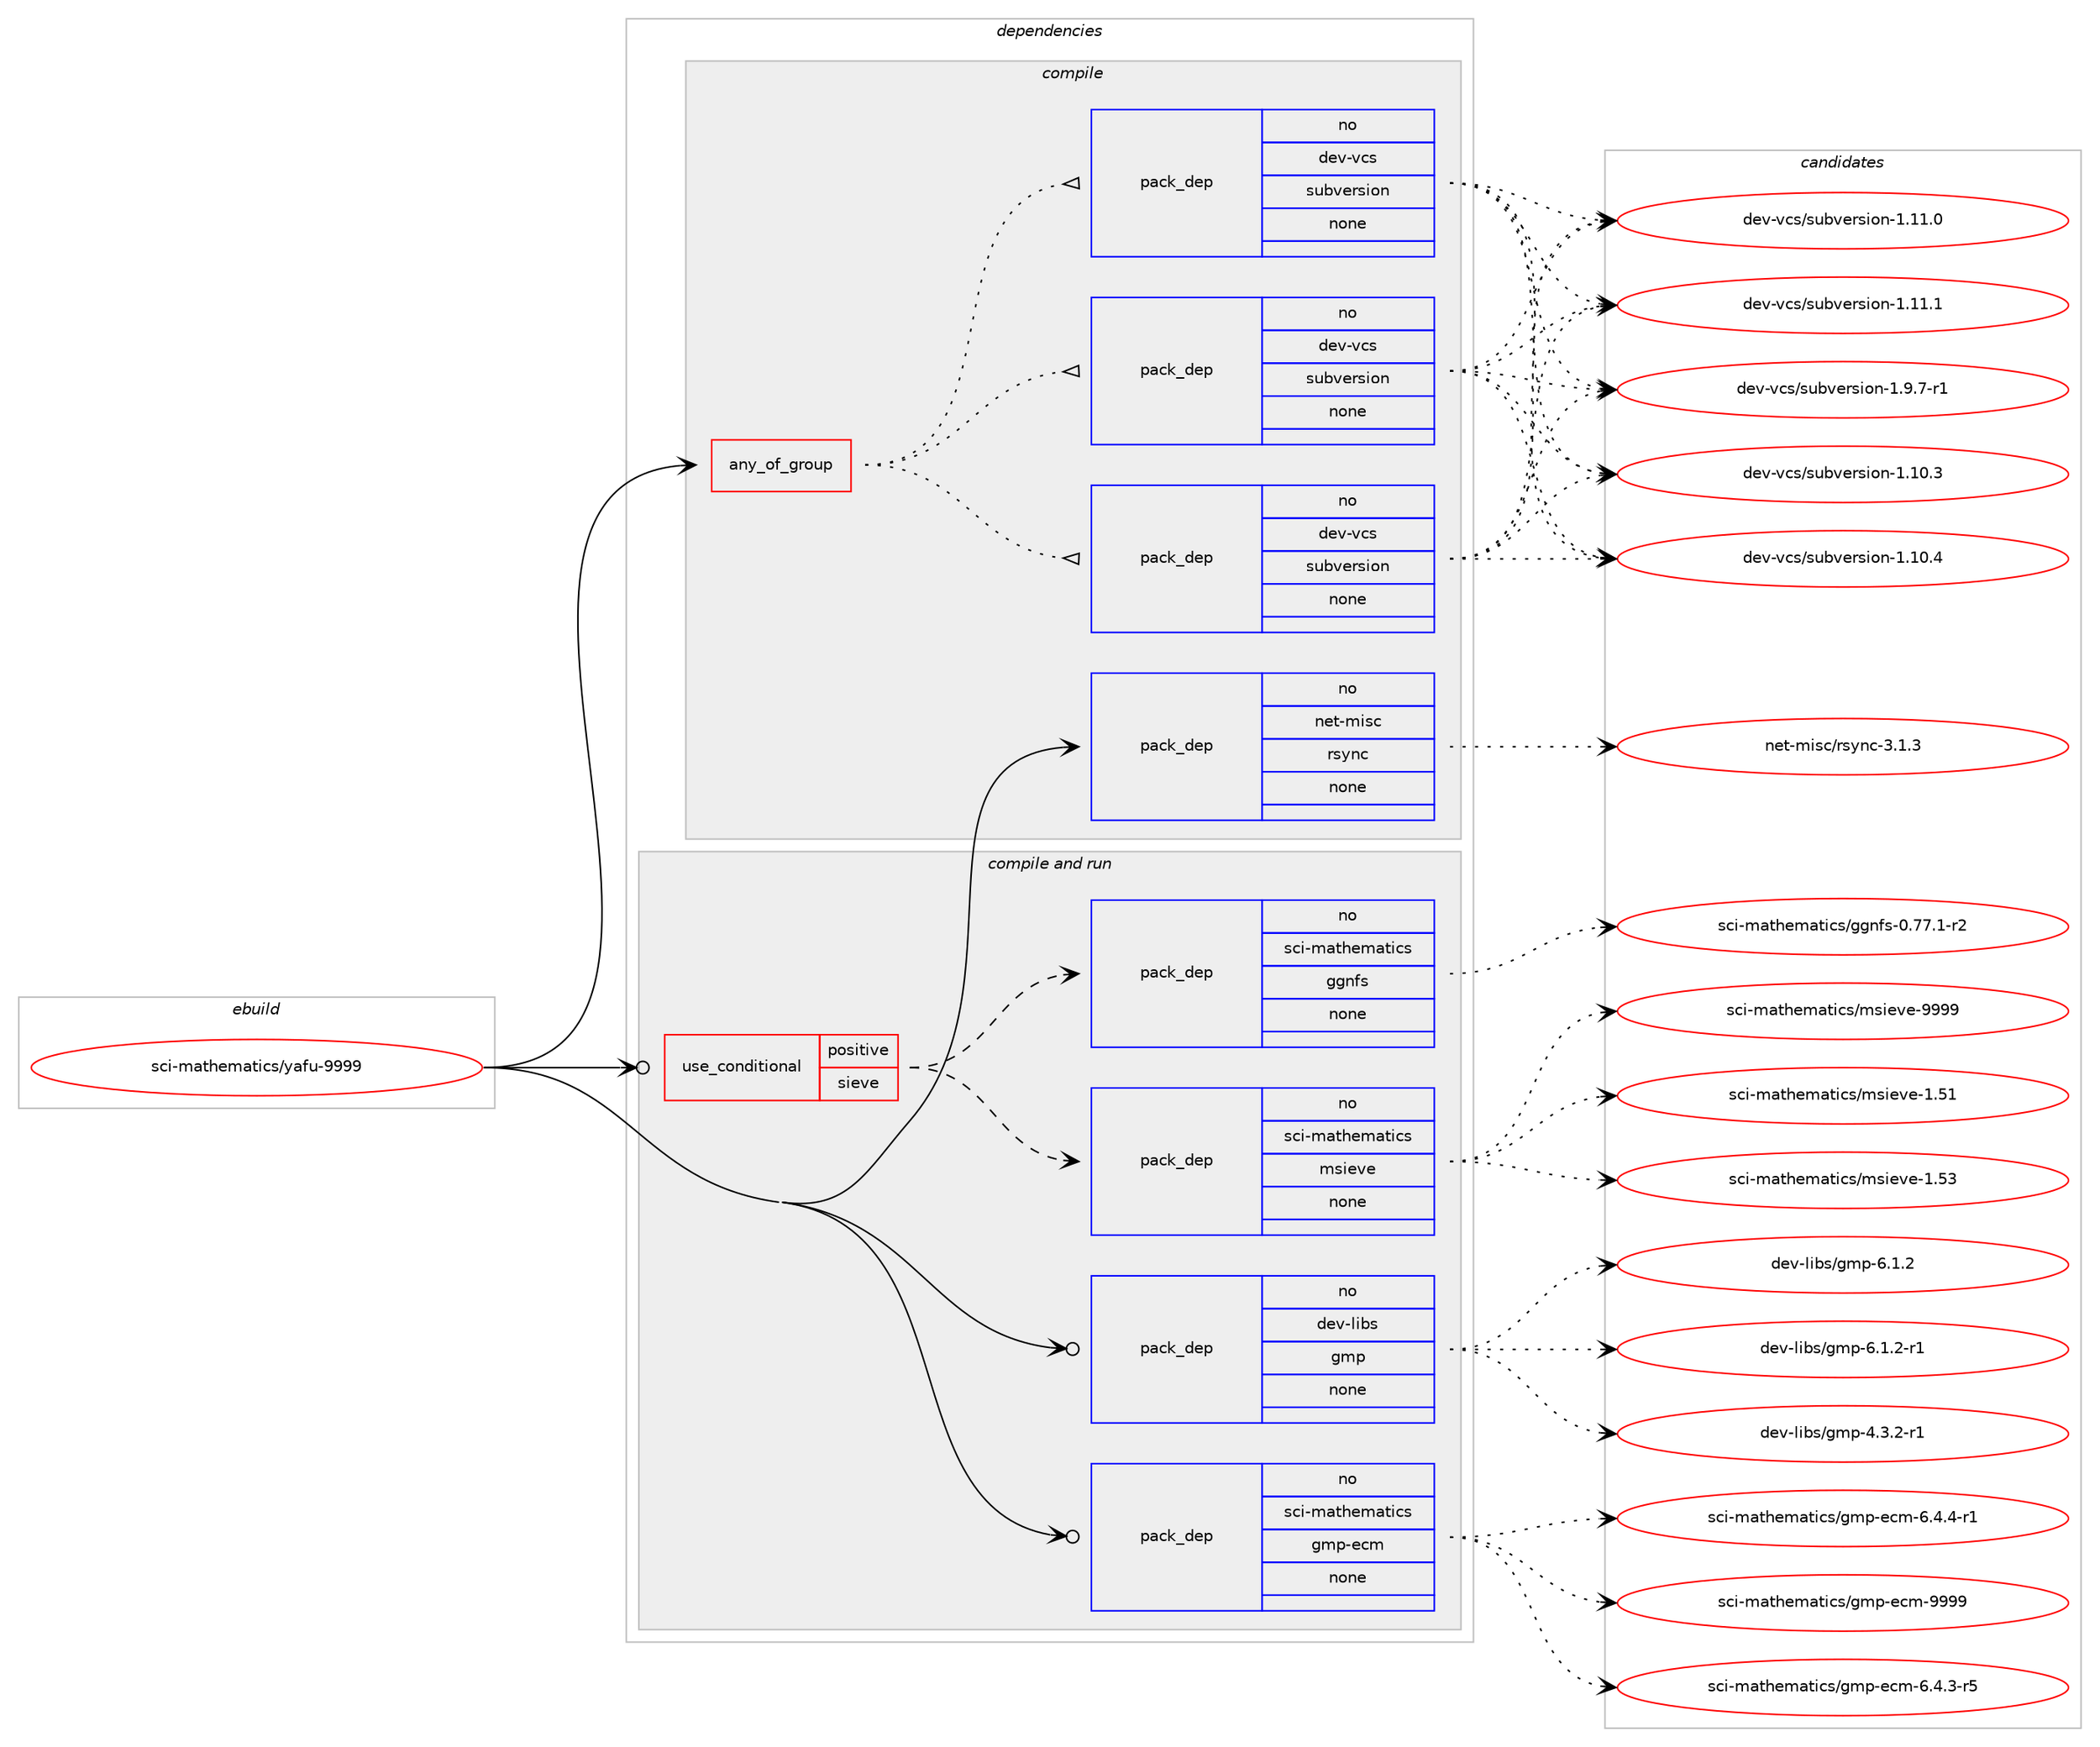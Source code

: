 digraph prolog {

# *************
# Graph options
# *************

newrank=true;
concentrate=true;
compound=true;
graph [rankdir=LR,fontname=Helvetica,fontsize=10,ranksep=1.5];#, ranksep=2.5, nodesep=0.2];
edge  [arrowhead=vee];
node  [fontname=Helvetica,fontsize=10];

# **********
# The ebuild
# **********

subgraph cluster_leftcol {
color=gray;
rank=same;
label=<<i>ebuild</i>>;
id [label="sci-mathematics/yafu-9999", color=red, width=4, href="../sci-mathematics/yafu-9999.svg"];
}

# ****************
# The dependencies
# ****************

subgraph cluster_midcol {
color=gray;
label=<<i>dependencies</i>>;
subgraph cluster_compile {
fillcolor="#eeeeee";
style=filled;
label=<<i>compile</i>>;
subgraph any27008 {
dependency1699522 [label=<<TABLE BORDER="0" CELLBORDER="1" CELLSPACING="0" CELLPADDING="4"><TR><TD CELLPADDING="10">any_of_group</TD></TR></TABLE>>, shape=none, color=red];subgraph pack1216834 {
dependency1699523 [label=<<TABLE BORDER="0" CELLBORDER="1" CELLSPACING="0" CELLPADDING="4" WIDTH="220"><TR><TD ROWSPAN="6" CELLPADDING="30">pack_dep</TD></TR><TR><TD WIDTH="110">no</TD></TR><TR><TD>dev-vcs</TD></TR><TR><TD>subversion</TD></TR><TR><TD>none</TD></TR><TR><TD></TD></TR></TABLE>>, shape=none, color=blue];
}
dependency1699522:e -> dependency1699523:w [weight=20,style="dotted",arrowhead="oinv"];
subgraph pack1216835 {
dependency1699524 [label=<<TABLE BORDER="0" CELLBORDER="1" CELLSPACING="0" CELLPADDING="4" WIDTH="220"><TR><TD ROWSPAN="6" CELLPADDING="30">pack_dep</TD></TR><TR><TD WIDTH="110">no</TD></TR><TR><TD>dev-vcs</TD></TR><TR><TD>subversion</TD></TR><TR><TD>none</TD></TR><TR><TD></TD></TR></TABLE>>, shape=none, color=blue];
}
dependency1699522:e -> dependency1699524:w [weight=20,style="dotted",arrowhead="oinv"];
subgraph pack1216836 {
dependency1699525 [label=<<TABLE BORDER="0" CELLBORDER="1" CELLSPACING="0" CELLPADDING="4" WIDTH="220"><TR><TD ROWSPAN="6" CELLPADDING="30">pack_dep</TD></TR><TR><TD WIDTH="110">no</TD></TR><TR><TD>dev-vcs</TD></TR><TR><TD>subversion</TD></TR><TR><TD>none</TD></TR><TR><TD></TD></TR></TABLE>>, shape=none, color=blue];
}
dependency1699522:e -> dependency1699525:w [weight=20,style="dotted",arrowhead="oinv"];
}
id:e -> dependency1699522:w [weight=20,style="solid",arrowhead="vee"];
subgraph pack1216837 {
dependency1699526 [label=<<TABLE BORDER="0" CELLBORDER="1" CELLSPACING="0" CELLPADDING="4" WIDTH="220"><TR><TD ROWSPAN="6" CELLPADDING="30">pack_dep</TD></TR><TR><TD WIDTH="110">no</TD></TR><TR><TD>net-misc</TD></TR><TR><TD>rsync</TD></TR><TR><TD>none</TD></TR><TR><TD></TD></TR></TABLE>>, shape=none, color=blue];
}
id:e -> dependency1699526:w [weight=20,style="solid",arrowhead="vee"];
}
subgraph cluster_compileandrun {
fillcolor="#eeeeee";
style=filled;
label=<<i>compile and run</i>>;
subgraph cond454828 {
dependency1699527 [label=<<TABLE BORDER="0" CELLBORDER="1" CELLSPACING="0" CELLPADDING="4"><TR><TD ROWSPAN="3" CELLPADDING="10">use_conditional</TD></TR><TR><TD>positive</TD></TR><TR><TD>sieve</TD></TR></TABLE>>, shape=none, color=red];
subgraph pack1216838 {
dependency1699528 [label=<<TABLE BORDER="0" CELLBORDER="1" CELLSPACING="0" CELLPADDING="4" WIDTH="220"><TR><TD ROWSPAN="6" CELLPADDING="30">pack_dep</TD></TR><TR><TD WIDTH="110">no</TD></TR><TR><TD>sci-mathematics</TD></TR><TR><TD>msieve</TD></TR><TR><TD>none</TD></TR><TR><TD></TD></TR></TABLE>>, shape=none, color=blue];
}
dependency1699527:e -> dependency1699528:w [weight=20,style="dashed",arrowhead="vee"];
subgraph pack1216839 {
dependency1699529 [label=<<TABLE BORDER="0" CELLBORDER="1" CELLSPACING="0" CELLPADDING="4" WIDTH="220"><TR><TD ROWSPAN="6" CELLPADDING="30">pack_dep</TD></TR><TR><TD WIDTH="110">no</TD></TR><TR><TD>sci-mathematics</TD></TR><TR><TD>ggnfs</TD></TR><TR><TD>none</TD></TR><TR><TD></TD></TR></TABLE>>, shape=none, color=blue];
}
dependency1699527:e -> dependency1699529:w [weight=20,style="dashed",arrowhead="vee"];
}
id:e -> dependency1699527:w [weight=20,style="solid",arrowhead="odotvee"];
subgraph pack1216840 {
dependency1699530 [label=<<TABLE BORDER="0" CELLBORDER="1" CELLSPACING="0" CELLPADDING="4" WIDTH="220"><TR><TD ROWSPAN="6" CELLPADDING="30">pack_dep</TD></TR><TR><TD WIDTH="110">no</TD></TR><TR><TD>dev-libs</TD></TR><TR><TD>gmp</TD></TR><TR><TD>none</TD></TR><TR><TD></TD></TR></TABLE>>, shape=none, color=blue];
}
id:e -> dependency1699530:w [weight=20,style="solid",arrowhead="odotvee"];
subgraph pack1216841 {
dependency1699531 [label=<<TABLE BORDER="0" CELLBORDER="1" CELLSPACING="0" CELLPADDING="4" WIDTH="220"><TR><TD ROWSPAN="6" CELLPADDING="30">pack_dep</TD></TR><TR><TD WIDTH="110">no</TD></TR><TR><TD>sci-mathematics</TD></TR><TR><TD>gmp-ecm</TD></TR><TR><TD>none</TD></TR><TR><TD></TD></TR></TABLE>>, shape=none, color=blue];
}
id:e -> dependency1699531:w [weight=20,style="solid",arrowhead="odotvee"];
}
subgraph cluster_run {
fillcolor="#eeeeee";
style=filled;
label=<<i>run</i>>;
}
}

# **************
# The candidates
# **************

subgraph cluster_choices {
rank=same;
color=gray;
label=<<i>candidates</i>>;

subgraph choice1216834 {
color=black;
nodesep=1;
choice1001011184511899115471151179811810111411510511111045494649484651 [label="dev-vcs/subversion-1.10.3", color=red, width=4,href="../dev-vcs/subversion-1.10.3.svg"];
choice1001011184511899115471151179811810111411510511111045494649484652 [label="dev-vcs/subversion-1.10.4", color=red, width=4,href="../dev-vcs/subversion-1.10.4.svg"];
choice1001011184511899115471151179811810111411510511111045494649494648 [label="dev-vcs/subversion-1.11.0", color=red, width=4,href="../dev-vcs/subversion-1.11.0.svg"];
choice1001011184511899115471151179811810111411510511111045494649494649 [label="dev-vcs/subversion-1.11.1", color=red, width=4,href="../dev-vcs/subversion-1.11.1.svg"];
choice100101118451189911547115117981181011141151051111104549465746554511449 [label="dev-vcs/subversion-1.9.7-r1", color=red, width=4,href="../dev-vcs/subversion-1.9.7-r1.svg"];
dependency1699523:e -> choice1001011184511899115471151179811810111411510511111045494649484651:w [style=dotted,weight="100"];
dependency1699523:e -> choice1001011184511899115471151179811810111411510511111045494649484652:w [style=dotted,weight="100"];
dependency1699523:e -> choice1001011184511899115471151179811810111411510511111045494649494648:w [style=dotted,weight="100"];
dependency1699523:e -> choice1001011184511899115471151179811810111411510511111045494649494649:w [style=dotted,weight="100"];
dependency1699523:e -> choice100101118451189911547115117981181011141151051111104549465746554511449:w [style=dotted,weight="100"];
}
subgraph choice1216835 {
color=black;
nodesep=1;
choice1001011184511899115471151179811810111411510511111045494649484651 [label="dev-vcs/subversion-1.10.3", color=red, width=4,href="../dev-vcs/subversion-1.10.3.svg"];
choice1001011184511899115471151179811810111411510511111045494649484652 [label="dev-vcs/subversion-1.10.4", color=red, width=4,href="../dev-vcs/subversion-1.10.4.svg"];
choice1001011184511899115471151179811810111411510511111045494649494648 [label="dev-vcs/subversion-1.11.0", color=red, width=4,href="../dev-vcs/subversion-1.11.0.svg"];
choice1001011184511899115471151179811810111411510511111045494649494649 [label="dev-vcs/subversion-1.11.1", color=red, width=4,href="../dev-vcs/subversion-1.11.1.svg"];
choice100101118451189911547115117981181011141151051111104549465746554511449 [label="dev-vcs/subversion-1.9.7-r1", color=red, width=4,href="../dev-vcs/subversion-1.9.7-r1.svg"];
dependency1699524:e -> choice1001011184511899115471151179811810111411510511111045494649484651:w [style=dotted,weight="100"];
dependency1699524:e -> choice1001011184511899115471151179811810111411510511111045494649484652:w [style=dotted,weight="100"];
dependency1699524:e -> choice1001011184511899115471151179811810111411510511111045494649494648:w [style=dotted,weight="100"];
dependency1699524:e -> choice1001011184511899115471151179811810111411510511111045494649494649:w [style=dotted,weight="100"];
dependency1699524:e -> choice100101118451189911547115117981181011141151051111104549465746554511449:w [style=dotted,weight="100"];
}
subgraph choice1216836 {
color=black;
nodesep=1;
choice1001011184511899115471151179811810111411510511111045494649484651 [label="dev-vcs/subversion-1.10.3", color=red, width=4,href="../dev-vcs/subversion-1.10.3.svg"];
choice1001011184511899115471151179811810111411510511111045494649484652 [label="dev-vcs/subversion-1.10.4", color=red, width=4,href="../dev-vcs/subversion-1.10.4.svg"];
choice1001011184511899115471151179811810111411510511111045494649494648 [label="dev-vcs/subversion-1.11.0", color=red, width=4,href="../dev-vcs/subversion-1.11.0.svg"];
choice1001011184511899115471151179811810111411510511111045494649494649 [label="dev-vcs/subversion-1.11.1", color=red, width=4,href="../dev-vcs/subversion-1.11.1.svg"];
choice100101118451189911547115117981181011141151051111104549465746554511449 [label="dev-vcs/subversion-1.9.7-r1", color=red, width=4,href="../dev-vcs/subversion-1.9.7-r1.svg"];
dependency1699525:e -> choice1001011184511899115471151179811810111411510511111045494649484651:w [style=dotted,weight="100"];
dependency1699525:e -> choice1001011184511899115471151179811810111411510511111045494649484652:w [style=dotted,weight="100"];
dependency1699525:e -> choice1001011184511899115471151179811810111411510511111045494649494648:w [style=dotted,weight="100"];
dependency1699525:e -> choice1001011184511899115471151179811810111411510511111045494649494649:w [style=dotted,weight="100"];
dependency1699525:e -> choice100101118451189911547115117981181011141151051111104549465746554511449:w [style=dotted,weight="100"];
}
subgraph choice1216837 {
color=black;
nodesep=1;
choice11010111645109105115994711411512111099455146494651 [label="net-misc/rsync-3.1.3", color=red, width=4,href="../net-misc/rsync-3.1.3.svg"];
dependency1699526:e -> choice11010111645109105115994711411512111099455146494651:w [style=dotted,weight="100"];
}
subgraph choice1216838 {
color=black;
nodesep=1;
choice1159910545109971161041011099711610599115471091151051011181014549465349 [label="sci-mathematics/msieve-1.51", color=red, width=4,href="../sci-mathematics/msieve-1.51.svg"];
choice1159910545109971161041011099711610599115471091151051011181014549465351 [label="sci-mathematics/msieve-1.53", color=red, width=4,href="../sci-mathematics/msieve-1.53.svg"];
choice1159910545109971161041011099711610599115471091151051011181014557575757 [label="sci-mathematics/msieve-9999", color=red, width=4,href="../sci-mathematics/msieve-9999.svg"];
dependency1699528:e -> choice1159910545109971161041011099711610599115471091151051011181014549465349:w [style=dotted,weight="100"];
dependency1699528:e -> choice1159910545109971161041011099711610599115471091151051011181014549465351:w [style=dotted,weight="100"];
dependency1699528:e -> choice1159910545109971161041011099711610599115471091151051011181014557575757:w [style=dotted,weight="100"];
}
subgraph choice1216839 {
color=black;
nodesep=1;
choice115991054510997116104101109971161059911547103103110102115454846555546494511450 [label="sci-mathematics/ggnfs-0.77.1-r2", color=red, width=4,href="../sci-mathematics/ggnfs-0.77.1-r2.svg"];
dependency1699529:e -> choice115991054510997116104101109971161059911547103103110102115454846555546494511450:w [style=dotted,weight="100"];
}
subgraph choice1216840 {
color=black;
nodesep=1;
choice1001011184510810598115471031091124552465146504511449 [label="dev-libs/gmp-4.3.2-r1", color=red, width=4,href="../dev-libs/gmp-4.3.2-r1.svg"];
choice100101118451081059811547103109112455446494650 [label="dev-libs/gmp-6.1.2", color=red, width=4,href="../dev-libs/gmp-6.1.2.svg"];
choice1001011184510810598115471031091124554464946504511449 [label="dev-libs/gmp-6.1.2-r1", color=red, width=4,href="../dev-libs/gmp-6.1.2-r1.svg"];
dependency1699530:e -> choice1001011184510810598115471031091124552465146504511449:w [style=dotted,weight="100"];
dependency1699530:e -> choice100101118451081059811547103109112455446494650:w [style=dotted,weight="100"];
dependency1699530:e -> choice1001011184510810598115471031091124554464946504511449:w [style=dotted,weight="100"];
}
subgraph choice1216841 {
color=black;
nodesep=1;
choice11599105451099711610410110997116105991154710310911245101991094554465246514511453 [label="sci-mathematics/gmp-ecm-6.4.3-r5", color=red, width=4,href="../sci-mathematics/gmp-ecm-6.4.3-r5.svg"];
choice11599105451099711610410110997116105991154710310911245101991094554465246524511449 [label="sci-mathematics/gmp-ecm-6.4.4-r1", color=red, width=4,href="../sci-mathematics/gmp-ecm-6.4.4-r1.svg"];
choice11599105451099711610410110997116105991154710310911245101991094557575757 [label="sci-mathematics/gmp-ecm-9999", color=red, width=4,href="../sci-mathematics/gmp-ecm-9999.svg"];
dependency1699531:e -> choice11599105451099711610410110997116105991154710310911245101991094554465246514511453:w [style=dotted,weight="100"];
dependency1699531:e -> choice11599105451099711610410110997116105991154710310911245101991094554465246524511449:w [style=dotted,weight="100"];
dependency1699531:e -> choice11599105451099711610410110997116105991154710310911245101991094557575757:w [style=dotted,weight="100"];
}
}

}
